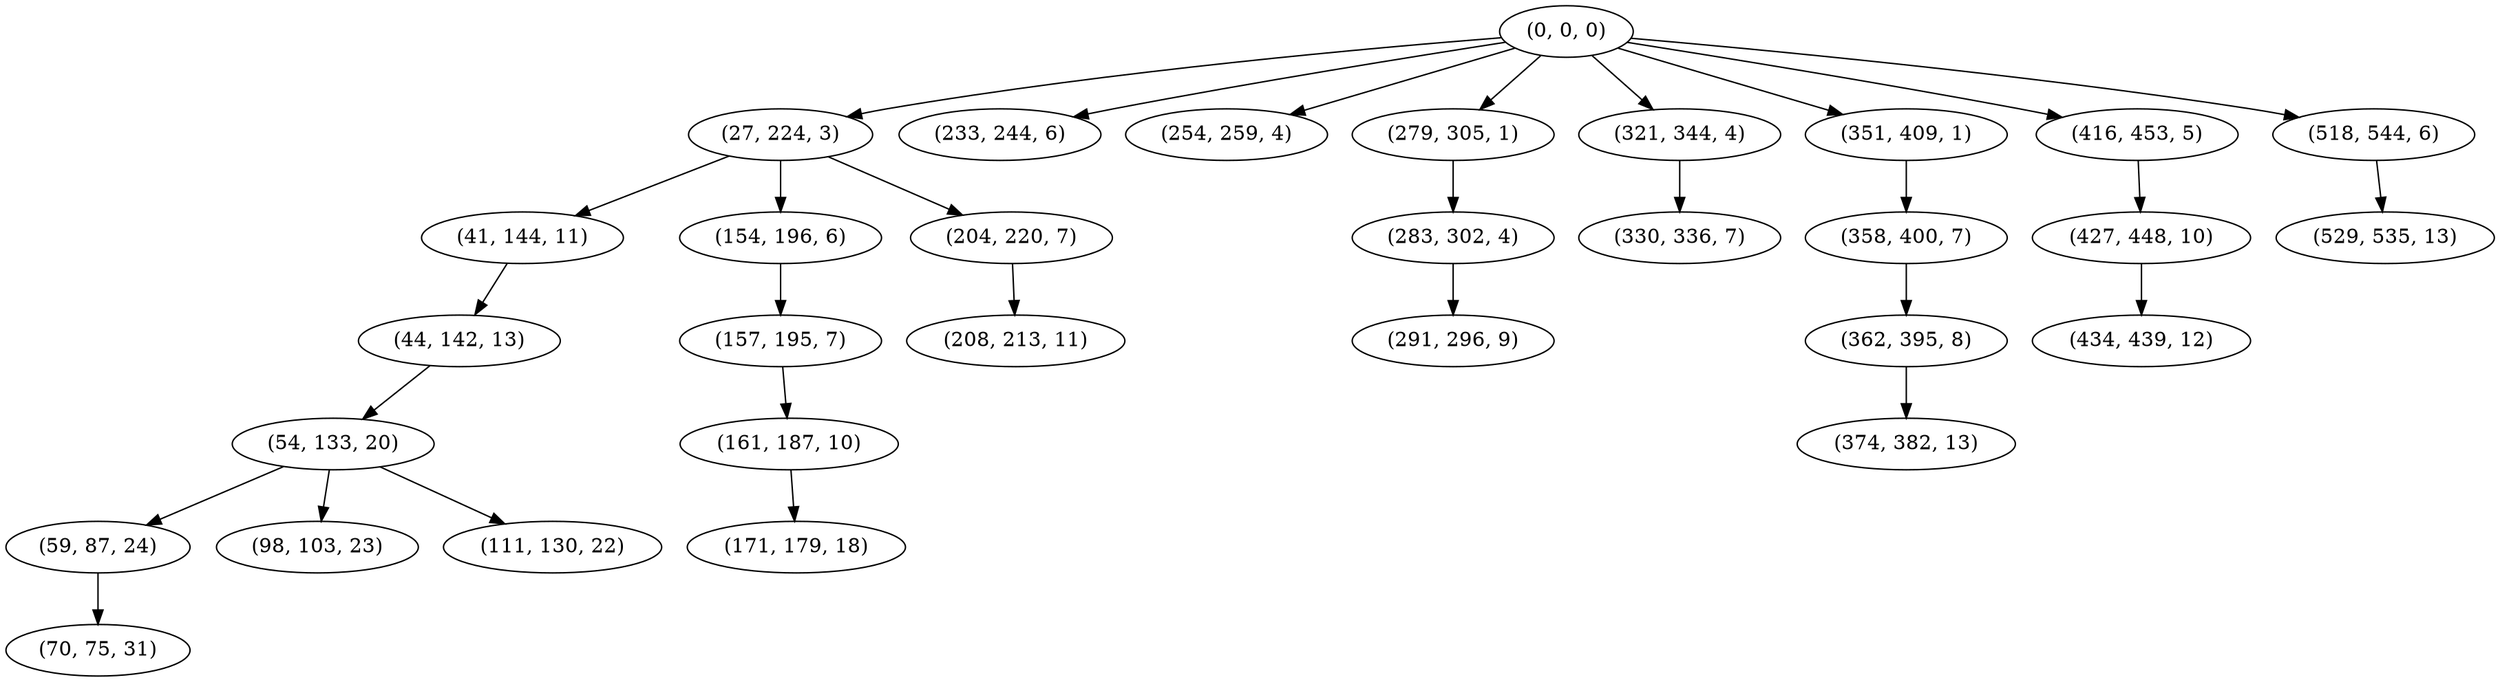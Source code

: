 digraph tree {
    "(0, 0, 0)";
    "(27, 224, 3)";
    "(41, 144, 11)";
    "(44, 142, 13)";
    "(54, 133, 20)";
    "(59, 87, 24)";
    "(70, 75, 31)";
    "(98, 103, 23)";
    "(111, 130, 22)";
    "(154, 196, 6)";
    "(157, 195, 7)";
    "(161, 187, 10)";
    "(171, 179, 18)";
    "(204, 220, 7)";
    "(208, 213, 11)";
    "(233, 244, 6)";
    "(254, 259, 4)";
    "(279, 305, 1)";
    "(283, 302, 4)";
    "(291, 296, 9)";
    "(321, 344, 4)";
    "(330, 336, 7)";
    "(351, 409, 1)";
    "(358, 400, 7)";
    "(362, 395, 8)";
    "(374, 382, 13)";
    "(416, 453, 5)";
    "(427, 448, 10)";
    "(434, 439, 12)";
    "(518, 544, 6)";
    "(529, 535, 13)";
    "(0, 0, 0)" -> "(27, 224, 3)";
    "(0, 0, 0)" -> "(233, 244, 6)";
    "(0, 0, 0)" -> "(254, 259, 4)";
    "(0, 0, 0)" -> "(279, 305, 1)";
    "(0, 0, 0)" -> "(321, 344, 4)";
    "(0, 0, 0)" -> "(351, 409, 1)";
    "(0, 0, 0)" -> "(416, 453, 5)";
    "(0, 0, 0)" -> "(518, 544, 6)";
    "(27, 224, 3)" -> "(41, 144, 11)";
    "(27, 224, 3)" -> "(154, 196, 6)";
    "(27, 224, 3)" -> "(204, 220, 7)";
    "(41, 144, 11)" -> "(44, 142, 13)";
    "(44, 142, 13)" -> "(54, 133, 20)";
    "(54, 133, 20)" -> "(59, 87, 24)";
    "(54, 133, 20)" -> "(98, 103, 23)";
    "(54, 133, 20)" -> "(111, 130, 22)";
    "(59, 87, 24)" -> "(70, 75, 31)";
    "(154, 196, 6)" -> "(157, 195, 7)";
    "(157, 195, 7)" -> "(161, 187, 10)";
    "(161, 187, 10)" -> "(171, 179, 18)";
    "(204, 220, 7)" -> "(208, 213, 11)";
    "(279, 305, 1)" -> "(283, 302, 4)";
    "(283, 302, 4)" -> "(291, 296, 9)";
    "(321, 344, 4)" -> "(330, 336, 7)";
    "(351, 409, 1)" -> "(358, 400, 7)";
    "(358, 400, 7)" -> "(362, 395, 8)";
    "(362, 395, 8)" -> "(374, 382, 13)";
    "(416, 453, 5)" -> "(427, 448, 10)";
    "(427, 448, 10)" -> "(434, 439, 12)";
    "(518, 544, 6)" -> "(529, 535, 13)";
}
